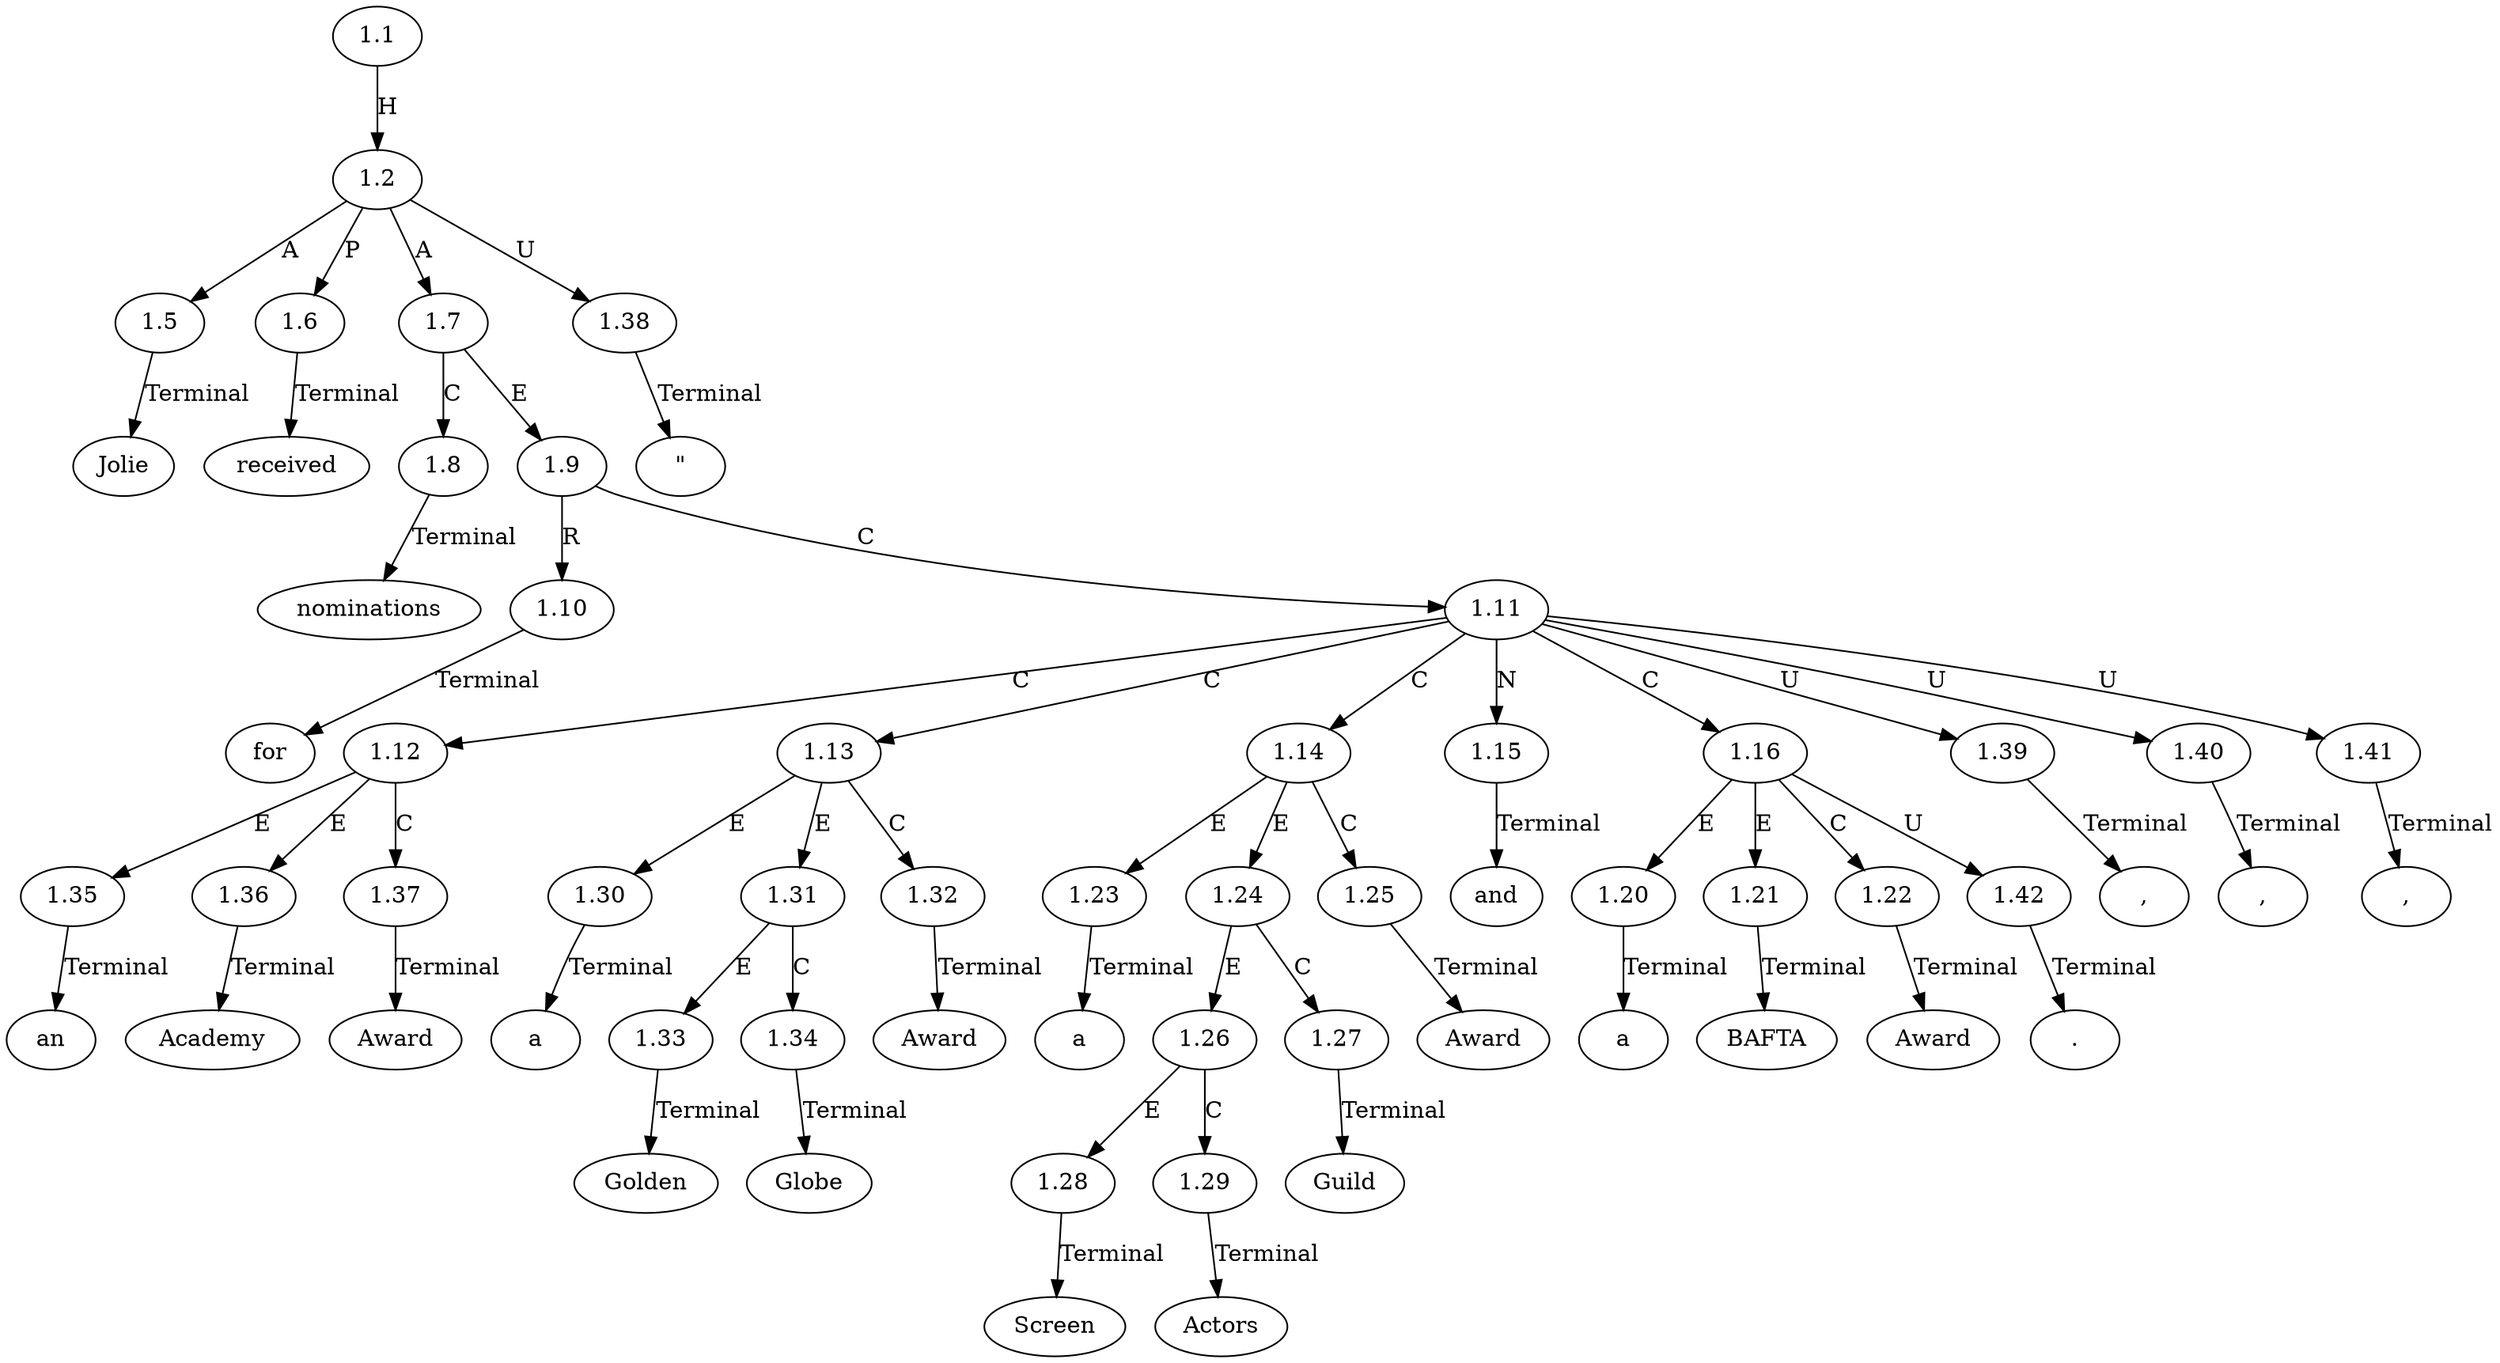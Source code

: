 // Graph
digraph {
	0.1 [label="\"" ordering=out]
	0.10 [label=a ordering=out]
	0.11 [label=Golden ordering=out]
	0.12 [label=Globe ordering=out]
	0.13 [label=Award ordering=out]
	0.14 [label="," ordering=out]
	0.15 [label=a ordering=out]
	0.16 [label=Screen ordering=out]
	0.17 [label=Actors ordering=out]
	0.18 [label=Guild ordering=out]
	0.19 [label=Award ordering=out]
	0.2 [label=Jolie ordering=out]
	0.20 [label="," ordering=out]
	0.21 [label=and ordering=out]
	0.22 [label=a ordering=out]
	0.23 [label=BAFTA ordering=out]
	0.24 [label=Award ordering=out]
	0.25 [label="." ordering=out]
	0.3 [label=received ordering=out]
	0.4 [label=nominations ordering=out]
	0.5 [label=for ordering=out]
	0.6 [label=an ordering=out]
	0.7 [label=Academy ordering=out]
	0.8 [label=Award ordering=out]
	0.9 [label="," ordering=out]
	1.1 [label=1.1 ordering=out]
	1.2 [label=1.2 ordering=out]
	1.5 [label=1.5 ordering=out]
	1.6 [label=1.6 ordering=out]
	1.7 [label=1.7 ordering=out]
	1.8 [label=1.8 ordering=out]
	1.9 [label=1.9 ordering=out]
	1.10 [label=1.10 ordering=out]
	1.11 [label=1.11 ordering=out]
	1.12 [label=1.12 ordering=out]
	1.13 [label=1.13 ordering=out]
	1.14 [label=1.14 ordering=out]
	1.15 [label=1.15 ordering=out]
	1.16 [label=1.16 ordering=out]
	1.20 [label=1.20 ordering=out]
	1.21 [label=1.21 ordering=out]
	1.22 [label=1.22 ordering=out]
	1.23 [label=1.23 ordering=out]
	1.24 [label=1.24 ordering=out]
	1.25 [label=1.25 ordering=out]
	1.26 [label=1.26 ordering=out]
	1.27 [label=1.27 ordering=out]
	1.28 [label=1.28 ordering=out]
	1.29 [label=1.29 ordering=out]
	1.30 [label=1.30 ordering=out]
	1.31 [label=1.31 ordering=out]
	1.32 [label=1.32 ordering=out]
	1.33 [label=1.33 ordering=out]
	1.34 [label=1.34 ordering=out]
	1.35 [label=1.35 ordering=out]
	1.36 [label=1.36 ordering=out]
	1.37 [label=1.37 ordering=out]
	1.38 [label=1.38 ordering=out]
	1.39 [label=1.39 ordering=out]
	1.40 [label=1.40 ordering=out]
	1.41 [label=1.41 ordering=out]
	1.42 [label=1.42 ordering=out]
	1.1 -> 1.2 [label=H ordering=out]
	1.2 -> 1.5 [label=A ordering=out]
	1.2 -> 1.6 [label=P ordering=out]
	1.2 -> 1.7 [label=A ordering=out]
	1.2 -> 1.38 [label=U ordering=out]
	1.5 -> 0.2 [label=Terminal ordering=out]
	1.6 -> 0.3 [label=Terminal ordering=out]
	1.7 -> 1.8 [label=C ordering=out]
	1.7 -> 1.9 [label=E ordering=out]
	1.8 -> 0.4 [label=Terminal ordering=out]
	1.9 -> 1.10 [label=R ordering=out]
	1.9 -> 1.11 [label=C ordering=out]
	1.10 -> 0.5 [label=Terminal ordering=out]
	1.11 -> 1.12 [label=C ordering=out]
	1.11 -> 1.13 [label=C ordering=out]
	1.11 -> 1.14 [label=C ordering=out]
	1.11 -> 1.15 [label=N ordering=out]
	1.11 -> 1.16 [label=C ordering=out]
	1.11 -> 1.39 [label=U ordering=out]
	1.11 -> 1.40 [label=U ordering=out]
	1.11 -> 1.41 [label=U ordering=out]
	1.12 -> 1.35 [label=E ordering=out]
	1.12 -> 1.36 [label=E ordering=out]
	1.12 -> 1.37 [label=C ordering=out]
	1.13 -> 1.30 [label=E ordering=out]
	1.13 -> 1.31 [label=E ordering=out]
	1.13 -> 1.32 [label=C ordering=out]
	1.14 -> 1.23 [label=E ordering=out]
	1.14 -> 1.24 [label=E ordering=out]
	1.14 -> 1.25 [label=C ordering=out]
	1.15 -> 0.21 [label=Terminal ordering=out]
	1.16 -> 1.20 [label=E ordering=out]
	1.16 -> 1.21 [label=E ordering=out]
	1.16 -> 1.22 [label=C ordering=out]
	1.16 -> 1.42 [label=U ordering=out]
	1.20 -> 0.22 [label=Terminal ordering=out]
	1.21 -> 0.23 [label=Terminal ordering=out]
	1.22 -> 0.24 [label=Terminal ordering=out]
	1.23 -> 0.15 [label=Terminal ordering=out]
	1.24 -> 1.26 [label=E ordering=out]
	1.24 -> 1.27 [label=C ordering=out]
	1.25 -> 0.19 [label=Terminal ordering=out]
	1.26 -> 1.28 [label=E ordering=out]
	1.26 -> 1.29 [label=C ordering=out]
	1.27 -> 0.18 [label=Terminal ordering=out]
	1.28 -> 0.16 [label=Terminal ordering=out]
	1.29 -> 0.17 [label=Terminal ordering=out]
	1.30 -> 0.10 [label=Terminal ordering=out]
	1.31 -> 1.33 [label=E ordering=out]
	1.31 -> 1.34 [label=C ordering=out]
	1.32 -> 0.13 [label=Terminal ordering=out]
	1.33 -> 0.11 [label=Terminal ordering=out]
	1.34 -> 0.12 [label=Terminal ordering=out]
	1.35 -> 0.6 [label=Terminal ordering=out]
	1.36 -> 0.7 [label=Terminal ordering=out]
	1.37 -> 0.8 [label=Terminal ordering=out]
	1.38 -> 0.1 [label=Terminal ordering=out]
	1.39 -> 0.9 [label=Terminal ordering=out]
	1.40 -> 0.14 [label=Terminal ordering=out]
	1.41 -> 0.20 [label=Terminal ordering=out]
	1.42 -> 0.25 [label=Terminal ordering=out]
}
